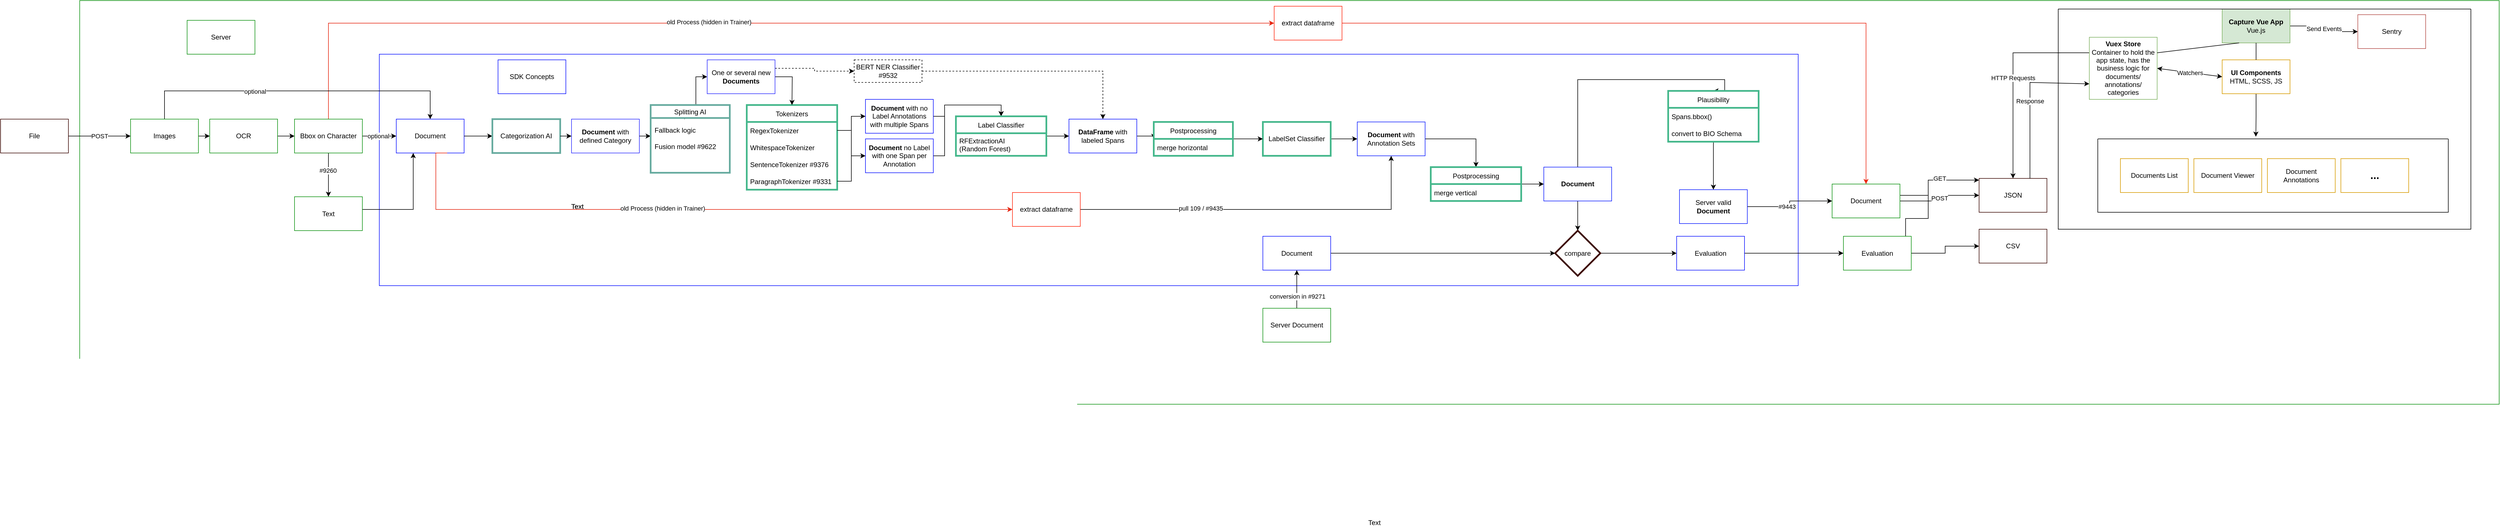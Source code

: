 <mxfile version="20.5.1" type="device"><diagram id="Y_4e-g6y54JG4lKSlURq" name="Page-1"><mxGraphModel dx="2276" dy="921" grid="1" gridSize="10" guides="1" tooltips="1" connect="1" arrows="1" fold="1" page="1" pageScale="1" pageWidth="850" pageHeight="1100" math="0" shadow="0"><root><mxCell id="0"/><mxCell id="1" parent="0"/><mxCell id="4hGdP1M2JwbJeWWglB2I-54" value="" style="rounded=0;whiteSpace=wrap;html=1;strokeColor=#129416;" parent="1" vertex="1"><mxGeometry x="-700" y="115" width="4280" height="715" as="geometry"/></mxCell><mxCell id="4hGdP1M2JwbJeWWglB2I-15" value="" style="rounded=0;whiteSpace=wrap;html=1;strokeColor=#0F17FF;" parent="1" vertex="1"><mxGeometry x="-170" y="210" width="2510" height="410" as="geometry"/></mxCell><mxCell id="4hGdP1M2JwbJeWWglB2I-59" style="edgeStyle=orthogonalEdgeStyle;rounded=0;orthogonalLoop=1;jettySize=auto;html=1;exitX=0.5;exitY=0;exitDx=0;exitDy=0;entryX=0;entryY=0.5;entryDx=0;entryDy=0;strokeColor=#E62712;" parent="1" source="4hGdP1M2JwbJeWWglB2I-42" target="4hGdP1M2JwbJeWWglB2I-60" edge="1"><mxGeometry relative="1" as="geometry"><Array as="points"><mxPoint x="-260" y="155"/></Array></mxGeometry></mxCell><mxCell id="9MLLla6oI4jPxRE4S_ba-36" value="old Process (hidden in Trainer)" style="edgeLabel;html=1;align=center;verticalAlign=middle;resizable=0;points=[];" parent="4hGdP1M2JwbJeWWglB2I-59" vertex="1" connectable="0"><mxGeometry x="-0.086" y="2" relative="1" as="geometry"><mxPoint as="offset"/></mxGeometry></mxCell><mxCell id="4hGdP1M2JwbJeWWglB2I-1" value="Document" style="rounded=0;whiteSpace=wrap;html=1;fillColor=none;strokeColor=#0F17FF;" parent="1" vertex="1"><mxGeometry x="-140" y="325" width="120" height="60" as="geometry"/></mxCell><mxCell id="9MLLla6oI4jPxRE4S_ba-65" style="edgeStyle=orthogonalEdgeStyle;rounded=0;orthogonalLoop=1;jettySize=auto;html=1;entryX=0.5;entryY=0;entryDx=0;entryDy=0;" parent="1" source="4hGdP1M2JwbJeWWglB2I-4" target="9MLLla6oI4jPxRE4S_ba-66" edge="1"><mxGeometry relative="1" as="geometry"/></mxCell><mxCell id="4hGdP1M2JwbJeWWglB2I-4" value="&lt;b&gt;Document&lt;/b&gt; no Label with one Span per Annotation" style="rounded=0;whiteSpace=wrap;html=1;strokeColor=#0F17FF;" parent="1" vertex="1"><mxGeometry x="690" y="360" width="120" height="60" as="geometry"/></mxCell><mxCell id="PVjARp0YHHE5zDxc7D2C-5" style="edgeStyle=orthogonalEdgeStyle;rounded=0;orthogonalLoop=1;jettySize=auto;html=1;exitX=1;exitY=0.5;exitDx=0;exitDy=0;entryX=0.5;entryY=0;entryDx=0;entryDy=0;" parent="1" source="4hGdP1M2JwbJeWWglB2I-25" target="9MLLla6oI4jPxRE4S_ba-72" edge="1"><mxGeometry relative="1" as="geometry"><Array as="points"><mxPoint x="1770" y="360"/></Array></mxGeometry></mxCell><mxCell id="4hGdP1M2JwbJeWWglB2I-25" value="&lt;b&gt;Document&lt;/b&gt; with Annotation Sets" style="rounded=0;whiteSpace=wrap;html=1;strokeColor=#1222FF;" parent="1" vertex="1"><mxGeometry x="1560" y="330" width="120" height="60" as="geometry"/></mxCell><mxCell id="4hGdP1M2JwbJeWWglB2I-38" value="SDK Concepts" style="rounded=0;whiteSpace=wrap;html=1;fillColor=none;strokeColor=#0F17FF;" parent="1" vertex="1"><mxGeometry x="40" y="220" width="120" height="60" as="geometry"/></mxCell><mxCell id="9MLLla6oI4jPxRE4S_ba-107" value="" style="edgeStyle=orthogonalEdgeStyle;rounded=0;orthogonalLoop=1;jettySize=auto;html=1;" parent="1" source="4hGdP1M2JwbJeWWglB2I-40" target="9MLLla6oI4jPxRE4S_ba-106" edge="1"><mxGeometry relative="1" as="geometry"><Array as="points"><mxPoint x="2570" y="460"/><mxPoint x="2570" y="433"/></Array></mxGeometry></mxCell><mxCell id="9MLLla6oI4jPxRE4S_ba-109" value="GET" style="edgeLabel;html=1;align=center;verticalAlign=middle;resizable=0;points=[];" parent="9MLLla6oI4jPxRE4S_ba-107" vertex="1" connectable="0"><mxGeometry x="0.153" y="3" relative="1" as="geometry"><mxPoint as="offset"/></mxGeometry></mxCell><mxCell id="PVjARp0YHHE5zDxc7D2C-23" value="POST" style="edgeStyle=orthogonalEdgeStyle;rounded=0;orthogonalLoop=1;jettySize=auto;html=1;exitX=1;exitY=0.5;exitDx=0;exitDy=0;strokeColor=default;" parent="1" source="4hGdP1M2JwbJeWWglB2I-40" target="9MLLla6oI4jPxRE4S_ba-106" edge="1"><mxGeometry relative="1" as="geometry"/></mxCell><mxCell id="4hGdP1M2JwbJeWWglB2I-40" value="Document" style="rounded=0;whiteSpace=wrap;html=1;strokeColor=#129416;" parent="1" vertex="1"><mxGeometry x="2400" y="440" width="120" height="60" as="geometry"/></mxCell><mxCell id="4hGdP1M2JwbJeWWglB2I-44" style="edgeStyle=orthogonalEdgeStyle;rounded=0;orthogonalLoop=1;jettySize=auto;html=1;" parent="1" source="4hGdP1M2JwbJeWWglB2I-42" target="4hGdP1M2JwbJeWWglB2I-1" edge="1"><mxGeometry relative="1" as="geometry"><Array as="points"><mxPoint x="-130" y="355"/><mxPoint x="-130" y="355"/></Array></mxGeometry></mxCell><mxCell id="9MLLla6oI4jPxRE4S_ba-6" value="optional" style="edgeLabel;html=1;align=center;verticalAlign=middle;resizable=0;points=[];" parent="4hGdP1M2JwbJeWWglB2I-44" vertex="1" connectable="0"><mxGeometry x="-0.063" relative="1" as="geometry"><mxPoint as="offset"/></mxGeometry></mxCell><mxCell id="9MLLla6oI4jPxRE4S_ba-1" value="" style="edgeStyle=orthogonalEdgeStyle;rounded=0;orthogonalLoop=1;jettySize=auto;html=1;" parent="1" source="4hGdP1M2JwbJeWWglB2I-42" target="4hGdP1M2JwbJeWWglB2I-43" edge="1"><mxGeometry relative="1" as="geometry"/></mxCell><mxCell id="9MLLla6oI4jPxRE4S_ba-2" value="#9260" style="edgeLabel;html=1;align=center;verticalAlign=middle;resizable=0;points=[];" parent="9MLLla6oI4jPxRE4S_ba-1" vertex="1" connectable="0"><mxGeometry x="-0.205" y="-1" relative="1" as="geometry"><mxPoint as="offset"/></mxGeometry></mxCell><mxCell id="4hGdP1M2JwbJeWWglB2I-42" value="Bbox on Character" style="rounded=0;whiteSpace=wrap;html=1;fillColor=none;strokeColor=#129416;" parent="1" vertex="1"><mxGeometry x="-320" y="325" width="120" height="60" as="geometry"/></mxCell><mxCell id="4hGdP1M2JwbJeWWglB2I-45" style="edgeStyle=orthogonalEdgeStyle;rounded=0;orthogonalLoop=1;jettySize=auto;html=1;" parent="1" source="4hGdP1M2JwbJeWWglB2I-43" target="4hGdP1M2JwbJeWWglB2I-1" edge="1"><mxGeometry relative="1" as="geometry"><Array as="points"><mxPoint x="-110" y="485"/></Array></mxGeometry></mxCell><mxCell id="4hGdP1M2JwbJeWWglB2I-43" value="Text" style="rounded=0;whiteSpace=wrap;html=1;fillColor=none;strokeColor=#129416;" parent="1" vertex="1"><mxGeometry x="-320" y="462.5" width="120" height="60" as="geometry"/></mxCell><mxCell id="9MLLla6oI4jPxRE4S_ba-94" style="edgeStyle=orthogonalEdgeStyle;rounded=0;orthogonalLoop=1;jettySize=auto;html=1;" parent="1" source="4hGdP1M2JwbJeWWglB2I-46" target="9MLLla6oI4jPxRE4S_ba-93" edge="1"><mxGeometry relative="1" as="geometry"/></mxCell><mxCell id="4hGdP1M2JwbJeWWglB2I-46" value="Document" style="rounded=0;whiteSpace=wrap;html=1;strokeColor=#0F17FF;" parent="1" vertex="1"><mxGeometry x="1393" y="532.5" width="120" height="60" as="geometry"/></mxCell><mxCell id="4hGdP1M2JwbJeWWglB2I-50" style="edgeStyle=orthogonalEdgeStyle;rounded=0;orthogonalLoop=1;jettySize=auto;html=1;" parent="1" source="4hGdP1M2JwbJeWWglB2I-47" target="4hGdP1M2JwbJeWWglB2I-46" edge="1"><mxGeometry relative="1" as="geometry"/></mxCell><mxCell id="V9HdjX9iqHW_Pui06T7V-1" value="conversion in #9271" style="edgeLabel;html=1;align=center;verticalAlign=middle;resizable=0;points=[];" parent="4hGdP1M2JwbJeWWglB2I-50" vertex="1" connectable="0"><mxGeometry x="-0.379" y="-1" relative="1" as="geometry"><mxPoint as="offset"/></mxGeometry></mxCell><mxCell id="4hGdP1M2JwbJeWWglB2I-47" value="Server Document" style="rounded=0;whiteSpace=wrap;html=1;strokeColor=#129416;" parent="1" vertex="1"><mxGeometry x="1393" y="660" width="120" height="60" as="geometry"/></mxCell><mxCell id="4hGdP1M2JwbJeWWglB2I-55" value="Server" style="rounded=0;whiteSpace=wrap;html=1;fillColor=none;strokeColor=#129416;" parent="1" vertex="1"><mxGeometry x="-510" y="150" width="120" height="60" as="geometry"/></mxCell><mxCell id="9MLLla6oI4jPxRE4S_ba-114" style="edgeStyle=orthogonalEdgeStyle;rounded=0;orthogonalLoop=1;jettySize=auto;html=1;" parent="1" source="4hGdP1M2JwbJeWWglB2I-56" target="9MLLla6oI4jPxRE4S_ba-104" edge="1"><mxGeometry relative="1" as="geometry"/></mxCell><mxCell id="PVjARp0YHHE5zDxc7D2C-24" style="rounded=0;orthogonalLoop=1;jettySize=auto;html=1;exitX=0.75;exitY=0;exitDx=0;exitDy=0;strokeColor=default;edgeStyle=orthogonalEdgeStyle;endArrow=none;endFill=0;" parent="1" source="4hGdP1M2JwbJeWWglB2I-56" edge="1"><mxGeometry relative="1" as="geometry"><mxPoint x="2570" y="460" as="targetPoint"/><Array as="points"><mxPoint x="2530" y="533"/><mxPoint x="2530" y="501"/><mxPoint x="2570" y="501"/></Array></mxGeometry></mxCell><mxCell id="4hGdP1M2JwbJeWWglB2I-56" value="Evaluation" style="rounded=0;whiteSpace=wrap;html=1;strokeColor=#129416;" parent="1" vertex="1"><mxGeometry x="2420" y="532.5" width="120" height="60" as="geometry"/></mxCell><mxCell id="4hGdP1M2JwbJeWWglB2I-61" style="edgeStyle=orthogonalEdgeStyle;rounded=0;orthogonalLoop=1;jettySize=auto;html=1;strokeColor=#EB2813;entryX=0.5;entryY=0;entryDx=0;entryDy=0;" parent="1" source="4hGdP1M2JwbJeWWglB2I-60" target="4hGdP1M2JwbJeWWglB2I-40" edge="1"><mxGeometry relative="1" as="geometry"><Array as="points"><mxPoint x="2460" y="155"/></Array></mxGeometry></mxCell><mxCell id="4hGdP1M2JwbJeWWglB2I-60" value="extract dataframe" style="rounded=0;whiteSpace=wrap;html=1;strokeColor=#FF2C14;" parent="1" vertex="1"><mxGeometry x="1413" y="125" width="120" height="60" as="geometry"/></mxCell><mxCell id="9MLLla6oI4jPxRE4S_ba-4" style="edgeStyle=orthogonalEdgeStyle;rounded=0;orthogonalLoop=1;jettySize=auto;html=1;entryX=0.5;entryY=0;entryDx=0;entryDy=0;" parent="1" source="9MLLla6oI4jPxRE4S_ba-3" target="4hGdP1M2JwbJeWWglB2I-1" edge="1"><mxGeometry relative="1" as="geometry"><Array as="points"><mxPoint x="-247" y="275"/><mxPoint x="263" y="275"/></Array></mxGeometry></mxCell><mxCell id="9MLLla6oI4jPxRE4S_ba-5" value="optional" style="edgeLabel;html=1;align=center;verticalAlign=middle;resizable=0;points=[];" parent="9MLLla6oI4jPxRE4S_ba-4" vertex="1" connectable="0"><mxGeometry x="-0.263" y="-1" relative="1" as="geometry"><mxPoint as="offset"/></mxGeometry></mxCell><mxCell id="9MLLla6oI4jPxRE4S_ba-40" value="" style="edgeStyle=orthogonalEdgeStyle;rounded=0;orthogonalLoop=1;jettySize=auto;html=1;" parent="1" source="9MLLla6oI4jPxRE4S_ba-3" target="9MLLla6oI4jPxRE4S_ba-39" edge="1"><mxGeometry relative="1" as="geometry"/></mxCell><mxCell id="9MLLla6oI4jPxRE4S_ba-3" value="Images" style="rounded=0;whiteSpace=wrap;html=1;fillColor=none;strokeColor=#129416;" parent="1" vertex="1"><mxGeometry x="-610" y="325" width="120" height="60" as="geometry"/></mxCell><mxCell id="PVjARp0YHHE5zDxc7D2C-16" style="edgeStyle=orthogonalEdgeStyle;rounded=0;orthogonalLoop=1;jettySize=auto;html=1;exitX=1;exitY=0.5;exitDx=0;exitDy=0;entryX=0;entryY=0.5;entryDx=0;entryDy=0;" parent="1" source="9MLLla6oI4jPxRE4S_ba-10" target="PVjARp0YHHE5zDxc7D2C-7" edge="1"><mxGeometry relative="1" as="geometry"/></mxCell><mxCell id="9MLLla6oI4jPxRE4S_ba-10" value="&lt;b&gt;DataFrame&lt;/b&gt; with labeled Spans" style="rounded=0;whiteSpace=wrap;html=1;strokeColor=#0F17FF;" parent="1" vertex="1"><mxGeometry x="1050" y="325" width="120" height="60" as="geometry"/></mxCell><mxCell id="9MLLla6oI4jPxRE4S_ba-14" style="edgeStyle=orthogonalEdgeStyle;rounded=0;orthogonalLoop=1;jettySize=auto;html=1;" parent="1" source="9MLLla6oI4jPxRE4S_ba-12" target="4hGdP1M2JwbJeWWglB2I-25" edge="1"><mxGeometry relative="1" as="geometry"/></mxCell><mxCell id="9MLLla6oI4jPxRE4S_ba-12" value="LabelSet Classifier" style="rounded=0;whiteSpace=wrap;html=1;strokeColor=#44B78B;strokeWidth=3;" parent="1" vertex="1"><mxGeometry x="1393" y="330" width="120" height="60" as="geometry"/></mxCell><mxCell id="9MLLla6oI4jPxRE4S_ba-45" style="edgeStyle=orthogonalEdgeStyle;rounded=0;orthogonalLoop=1;jettySize=auto;html=1;" parent="1" source="9MLLla6oI4jPxRE4S_ba-90" target="4hGdP1M2JwbJeWWglB2I-40" edge="1"><mxGeometry relative="1" as="geometry"><mxPoint x="1803" y="355" as="sourcePoint"/></mxGeometry></mxCell><mxCell id="V9HdjX9iqHW_Pui06T7V-2" value="#9443" style="edgeLabel;html=1;align=center;verticalAlign=middle;resizable=0;points=[];" parent="9MLLla6oI4jPxRE4S_ba-45" vertex="1" connectable="0"><mxGeometry x="-0.133" relative="1" as="geometry"><mxPoint as="offset"/></mxGeometry></mxCell><mxCell id="9MLLla6oI4jPxRE4S_ba-41" style="edgeStyle=orthogonalEdgeStyle;rounded=0;orthogonalLoop=1;jettySize=auto;html=1;" parent="1" source="9MLLla6oI4jPxRE4S_ba-39" target="4hGdP1M2JwbJeWWglB2I-42" edge="1"><mxGeometry relative="1" as="geometry"/></mxCell><mxCell id="9MLLla6oI4jPxRE4S_ba-39" value="OCR" style="rounded=0;whiteSpace=wrap;html=1;fillColor=none;strokeColor=#129416;" parent="1" vertex="1"><mxGeometry x="-470" y="325" width="120" height="60" as="geometry"/></mxCell><mxCell id="9MLLla6oI4jPxRE4S_ba-43" style="edgeStyle=orthogonalEdgeStyle;rounded=0;orthogonalLoop=1;jettySize=auto;html=1;" parent="1" source="9MLLla6oI4jPxRE4S_ba-42" target="9MLLla6oI4jPxRE4S_ba-3" edge="1"><mxGeometry relative="1" as="geometry"/></mxCell><mxCell id="9MLLla6oI4jPxRE4S_ba-92" value="POST" style="edgeLabel;html=1;align=center;verticalAlign=middle;resizable=0;points=[];" parent="9MLLla6oI4jPxRE4S_ba-43" vertex="1" connectable="0"><mxGeometry x="0.236" y="-2" relative="1" as="geometry"><mxPoint x="-13" y="-2" as="offset"/></mxGeometry></mxCell><mxCell id="9MLLla6oI4jPxRE4S_ba-42" value="File" style="rounded=0;whiteSpace=wrap;html=1;fillColor=none;strokeColor=#3D0A05;" parent="1" vertex="1"><mxGeometry x="-840" y="325" width="120" height="60" as="geometry"/></mxCell><mxCell id="9MLLla6oI4jPxRE4S_ba-53" value="Tokenizers" style="swimlane;fontStyle=0;childLayout=stackLayout;horizontal=1;startSize=30;horizontalStack=0;resizeParent=1;resizeParentMax=0;resizeLast=0;collapsible=1;marginBottom=0;strokeColor=#44B78B;strokeWidth=3;" parent="1" vertex="1"><mxGeometry x="480" y="300" width="160" height="150" as="geometry"><mxRectangle x="320" y="370" width="150" height="30" as="alternateBounds"/></mxGeometry></mxCell><mxCell id="9MLLla6oI4jPxRE4S_ba-56" value="RegexTokenizer" style="text;strokeColor=none;fillColor=none;align=left;verticalAlign=middle;spacingLeft=4;spacingRight=4;overflow=hidden;points=[[0,0.5],[1,0.5]];portConstraint=eastwest;rotatable=0;" parent="9MLLla6oI4jPxRE4S_ba-53" vertex="1"><mxGeometry y="30" width="160" height="30" as="geometry"/></mxCell><mxCell id="PVjARp0YHHE5zDxc7D2C-11" value="WhitespaceTokenizer" style="text;strokeColor=none;fillColor=none;align=left;verticalAlign=middle;spacingLeft=4;spacingRight=4;overflow=hidden;points=[[0,0.5],[1,0.5]];portConstraint=eastwest;rotatable=0;" parent="9MLLla6oI4jPxRE4S_ba-53" vertex="1"><mxGeometry y="60" width="160" height="30" as="geometry"/></mxCell><mxCell id="9MLLla6oI4jPxRE4S_ba-54" value="SentenceTokenizer #9376" style="text;strokeColor=none;fillColor=none;align=left;verticalAlign=middle;spacingLeft=4;spacingRight=4;overflow=hidden;points=[[0,0.5],[1,0.5]];portConstraint=eastwest;rotatable=0;" parent="9MLLla6oI4jPxRE4S_ba-53" vertex="1"><mxGeometry y="90" width="160" height="30" as="geometry"/></mxCell><mxCell id="9MLLla6oI4jPxRE4S_ba-55" value="ParagraphTokenizer #9331" style="text;strokeColor=none;fillColor=none;align=left;verticalAlign=middle;spacingLeft=4;spacingRight=4;overflow=hidden;points=[[0,0.5],[1,0.5]];portConstraint=eastwest;rotatable=0;" parent="9MLLla6oI4jPxRE4S_ba-53" vertex="1"><mxGeometry y="120" width="160" height="30" as="geometry"/></mxCell><mxCell id="9MLLla6oI4jPxRE4S_ba-57" style="edgeStyle=orthogonalEdgeStyle;rounded=0;orthogonalLoop=1;jettySize=auto;html=1;" parent="1" source="9MLLla6oI4jPxRE4S_ba-56" target="4hGdP1M2JwbJeWWglB2I-4" edge="1"><mxGeometry relative="1" as="geometry"/></mxCell><mxCell id="9MLLla6oI4jPxRE4S_ba-64" style="edgeStyle=orthogonalEdgeStyle;rounded=0;orthogonalLoop=1;jettySize=auto;html=1;entryX=0.5;entryY=0;entryDx=0;entryDy=0;" parent="1" source="9MLLla6oI4jPxRE4S_ba-58" target="9MLLla6oI4jPxRE4S_ba-66" edge="1"><mxGeometry relative="1" as="geometry"/></mxCell><mxCell id="9MLLla6oI4jPxRE4S_ba-58" value="&lt;b&gt;Document&lt;/b&gt;&amp;nbsp;with no Label Annotations with multiple Spans" style="rounded=0;whiteSpace=wrap;html=1;strokeColor=#0F17FF;" parent="1" vertex="1"><mxGeometry x="690" y="290" width="120" height="60" as="geometry"/></mxCell><mxCell id="9MLLla6oI4jPxRE4S_ba-59" style="edgeStyle=orthogonalEdgeStyle;rounded=0;orthogonalLoop=1;jettySize=auto;html=1;entryX=0;entryY=0.5;entryDx=0;entryDy=0;" parent="1" source="9MLLla6oI4jPxRE4S_ba-55" target="9MLLla6oI4jPxRE4S_ba-58" edge="1"><mxGeometry relative="1" as="geometry"/></mxCell><mxCell id="9MLLla6oI4jPxRE4S_ba-71" style="edgeStyle=orthogonalEdgeStyle;rounded=0;orthogonalLoop=1;jettySize=auto;html=1;" parent="1" source="9MLLla6oI4jPxRE4S_ba-66" target="9MLLla6oI4jPxRE4S_ba-10" edge="1"><mxGeometry relative="1" as="geometry"/></mxCell><mxCell id="9MLLla6oI4jPxRE4S_ba-66" value="Label Classifier" style="swimlane;fontStyle=0;childLayout=stackLayout;horizontal=1;startSize=30;horizontalStack=0;resizeParent=1;resizeParentMax=0;resizeLast=0;collapsible=1;marginBottom=0;strokeColor=#44B78B;strokeWidth=3;" parent="1" vertex="1"><mxGeometry x="850" y="320" width="160" height="70" as="geometry"><mxRectangle x="320" y="370" width="150" height="30" as="alternateBounds"/></mxGeometry></mxCell><mxCell id="9MLLla6oI4jPxRE4S_ba-67" value="RFExtractionAI &#10;(Random Forest)" style="text;strokeColor=none;fillColor=none;align=left;verticalAlign=middle;spacingLeft=4;spacingRight=4;overflow=hidden;points=[[0,0.5],[1,0.5]];portConstraint=eastwest;rotatable=0;" parent="9MLLla6oI4jPxRE4S_ba-66" vertex="1"><mxGeometry y="30" width="160" height="40" as="geometry"/></mxCell><mxCell id="9MLLla6oI4jPxRE4S_ba-88" style="edgeStyle=orthogonalEdgeStyle;rounded=0;orthogonalLoop=1;jettySize=auto;html=1;entryX=0;entryY=0.5;entryDx=0;entryDy=0;" parent="1" source="9MLLla6oI4jPxRE4S_ba-72" target="9MLLla6oI4jPxRE4S_ba-77" edge="1"><mxGeometry relative="1" as="geometry"/></mxCell><mxCell id="9MLLla6oI4jPxRE4S_ba-72" value="Postprocessing" style="swimlane;fontStyle=0;childLayout=stackLayout;horizontal=1;startSize=30;horizontalStack=0;resizeParent=1;resizeParentMax=0;resizeLast=0;collapsible=1;marginBottom=0;strokeColor=#44B78B;strokeWidth=3;" parent="1" vertex="1"><mxGeometry x="1690" y="410" width="160" height="60" as="geometry"><mxRectangle x="320" y="370" width="150" height="30" as="alternateBounds"/></mxGeometry></mxCell><mxCell id="9MLLla6oI4jPxRE4S_ba-85" value="merge vertical" style="text;strokeColor=none;fillColor=none;align=left;verticalAlign=middle;spacingLeft=4;spacingRight=4;overflow=hidden;points=[[0,0.5],[1,0.5]];portConstraint=eastwest;rotatable=0;" parent="9MLLla6oI4jPxRE4S_ba-72" vertex="1"><mxGeometry y="30" width="160" height="30" as="geometry"/></mxCell><mxCell id="9MLLla6oI4jPxRE4S_ba-89" style="edgeStyle=orthogonalEdgeStyle;rounded=0;orthogonalLoop=1;jettySize=auto;html=1;entryX=0.5;entryY=0;entryDx=0;entryDy=0;" parent="1" source="9MLLla6oI4jPxRE4S_ba-77" target="9MLLla6oI4jPxRE4S_ba-78" edge="1"><mxGeometry relative="1" as="geometry"><Array as="points"><mxPoint x="1950" y="255"/><mxPoint x="2210" y="255"/></Array></mxGeometry></mxCell><mxCell id="9MLLla6oI4jPxRE4S_ba-95" style="edgeStyle=orthogonalEdgeStyle;rounded=0;orthogonalLoop=1;jettySize=auto;html=1;" parent="1" source="9MLLla6oI4jPxRE4S_ba-77" target="9MLLla6oI4jPxRE4S_ba-93" edge="1"><mxGeometry relative="1" as="geometry"/></mxCell><mxCell id="9MLLla6oI4jPxRE4S_ba-77" value="&lt;b&gt;Document&lt;/b&gt;" style="rounded=0;whiteSpace=wrap;html=1;strokeColor=#1222FF;" parent="1" vertex="1"><mxGeometry x="1890" y="410" width="120" height="60" as="geometry"/></mxCell><mxCell id="9MLLla6oI4jPxRE4S_ba-91" style="edgeStyle=orthogonalEdgeStyle;rounded=0;orthogonalLoop=1;jettySize=auto;html=1;" parent="1" source="9MLLla6oI4jPxRE4S_ba-78" target="9MLLla6oI4jPxRE4S_ba-90" edge="1"><mxGeometry relative="1" as="geometry"/></mxCell><mxCell id="9MLLla6oI4jPxRE4S_ba-78" value="Plausibility" style="swimlane;fontStyle=0;childLayout=stackLayout;horizontal=1;startSize=30;horizontalStack=0;resizeParent=1;resizeParentMax=0;resizeLast=0;collapsible=1;marginBottom=0;strokeColor=#44B78B;strokeWidth=3;" parent="1" vertex="1"><mxGeometry x="2110" y="275" width="160" height="90" as="geometry"><mxRectangle x="320" y="370" width="150" height="30" as="alternateBounds"/></mxGeometry></mxCell><mxCell id="9MLLla6oI4jPxRE4S_ba-79" value="Spans.bbox()" style="text;strokeColor=none;fillColor=none;align=left;verticalAlign=middle;spacingLeft=4;spacingRight=4;overflow=hidden;points=[[0,0.5],[1,0.5]];portConstraint=eastwest;rotatable=0;" parent="9MLLla6oI4jPxRE4S_ba-78" vertex="1"><mxGeometry y="30" width="160" height="30" as="geometry"/></mxCell><mxCell id="9MLLla6oI4jPxRE4S_ba-80" value="convert to BIO Schema" style="text;strokeColor=none;fillColor=none;align=left;verticalAlign=middle;spacingLeft=4;spacingRight=4;overflow=hidden;points=[[0,0.5],[1,0.5]];portConstraint=eastwest;rotatable=0;" parent="9MLLla6oI4jPxRE4S_ba-78" vertex="1"><mxGeometry y="60" width="160" height="30" as="geometry"/></mxCell><mxCell id="9MLLla6oI4jPxRE4S_ba-97" style="edgeStyle=orthogonalEdgeStyle;rounded=0;orthogonalLoop=1;jettySize=auto;html=1;" parent="1" source="9MLLla6oI4jPxRE4S_ba-93" target="9MLLla6oI4jPxRE4S_ba-96" edge="1"><mxGeometry relative="1" as="geometry"/></mxCell><mxCell id="9MLLla6oI4jPxRE4S_ba-93" value="compare" style="rhombus;whiteSpace=wrap;html=1;strokeColor=#3D0A05;strokeWidth=3;" parent="1" vertex="1"><mxGeometry x="1910" y="522.5" width="80" height="80" as="geometry"/></mxCell><mxCell id="9MLLla6oI4jPxRE4S_ba-98" style="edgeStyle=orthogonalEdgeStyle;rounded=0;orthogonalLoop=1;jettySize=auto;html=1;" parent="1" source="9MLLla6oI4jPxRE4S_ba-96" target="4hGdP1M2JwbJeWWglB2I-56" edge="1"><mxGeometry relative="1" as="geometry"/></mxCell><mxCell id="9MLLla6oI4jPxRE4S_ba-96" value="Evaluation" style="rounded=0;whiteSpace=wrap;html=1;strokeColor=#0F17FF;" parent="1" vertex="1"><mxGeometry x="2125" y="532.5" width="120" height="60" as="geometry"/></mxCell><mxCell id="9MLLla6oI4jPxRE4S_ba-104" value="CSV" style="rounded=0;whiteSpace=wrap;html=1;strokeColor=#3D0A05;" parent="1" vertex="1"><mxGeometry x="2660" y="520" width="120" height="60" as="geometry"/></mxCell><mxCell id="9MLLla6oI4jPxRE4S_ba-106" value="JSON" style="rounded=0;whiteSpace=wrap;html=1;strokeColor=#3D0A05;" parent="1" vertex="1"><mxGeometry x="2660" y="430" width="120" height="60" as="geometry"/></mxCell><mxCell id="V9HdjX9iqHW_Pui06T7V-6" style="edgeStyle=orthogonalEdgeStyle;rounded=0;orthogonalLoop=1;jettySize=auto;html=1;" parent="1" source="V9HdjX9iqHW_Pui06T7V-3" target="4hGdP1M2JwbJeWWglB2I-25" edge="1"><mxGeometry relative="1" as="geometry"/></mxCell><mxCell id="V9HdjX9iqHW_Pui06T7V-7" value="pull 109 / #9435" style="edgeLabel;html=1;align=center;verticalAlign=middle;resizable=0;points=[];" parent="V9HdjX9iqHW_Pui06T7V-6" vertex="1" connectable="0"><mxGeometry x="-0.34" y="2" relative="1" as="geometry"><mxPoint as="offset"/></mxGeometry></mxCell><mxCell id="V9HdjX9iqHW_Pui06T7V-3" value="extract dataframe" style="rounded=0;whiteSpace=wrap;html=1;strokeColor=#FF2C14;" parent="1" vertex="1"><mxGeometry x="950" y="455" width="120" height="60" as="geometry"/></mxCell><mxCell id="V9HdjX9iqHW_Pui06T7V-4" style="edgeStyle=orthogonalEdgeStyle;rounded=0;orthogonalLoop=1;jettySize=auto;html=1;exitX=0.75;exitY=1;exitDx=0;exitDy=0;entryX=0;entryY=0.5;entryDx=0;entryDy=0;strokeColor=#E62712;" parent="1" source="4hGdP1M2JwbJeWWglB2I-1" target="V9HdjX9iqHW_Pui06T7V-3" edge="1"><mxGeometry relative="1" as="geometry"><Array as="points"><mxPoint x="-70" y="385"/><mxPoint x="-70" y="485"/></Array><mxPoint x="83" y="335" as="sourcePoint"/><mxPoint x="1423" y="165" as="targetPoint"/></mxGeometry></mxCell><mxCell id="V9HdjX9iqHW_Pui06T7V-5" value="old Process (hidden in Trainer)" style="edgeLabel;html=1;align=center;verticalAlign=middle;resizable=0;points=[];" parent="V9HdjX9iqHW_Pui06T7V-4" vertex="1" connectable="0"><mxGeometry x="-0.086" y="2" relative="1" as="geometry"><mxPoint as="offset"/></mxGeometry></mxCell><mxCell id="_Jl0bR7rnxiuHE7fY8Y--5" value="" style="endArrow=classic;html=1;rounded=0;exitX=1;exitY=0.5;exitDx=0;exitDy=0;" parent="1" source="4hGdP1M2JwbJeWWglB2I-1" edge="1"><mxGeometry width="50" height="50" relative="1" as="geometry"><mxPoint x="200" y="420" as="sourcePoint"/><mxPoint x="30" y="355" as="targetPoint"/></mxGeometry></mxCell><mxCell id="_Jl0bR7rnxiuHE7fY8Y--6" value="Text" style="text;html=1;resizable=0;autosize=1;align=center;verticalAlign=middle;points=[];fillColor=none;strokeColor=none;rounded=0;" parent="1" vertex="1"><mxGeometry x="160" y="470" width="40" height="20" as="geometry"/></mxCell><mxCell id="gmDyt483ovcnzdWVHVRp-16" value="" style="edgeStyle=orthogonalEdgeStyle;rounded=0;orthogonalLoop=1;jettySize=auto;html=1;entryX=0;entryY=0.5;entryDx=0;entryDy=0;" parent="1" target="gmDyt483ovcnzdWVHVRp-9" edge="1"><mxGeometry relative="1" as="geometry"><mxPoint x="370.034" y="325" as="sourcePoint"/><mxPoint x="370" y="245" as="targetPoint"/><Array as="points"><mxPoint x="370" y="300"/><mxPoint x="390" y="300"/><mxPoint x="390" y="250"/></Array></mxGeometry></mxCell><mxCell id="_Jl0bR7rnxiuHE7fY8Y--8" value="Text" style="text;html=1;resizable=0;autosize=1;align=center;verticalAlign=middle;points=[];fillColor=none;strokeColor=none;rounded=0;" parent="1" vertex="1"><mxGeometry x="160" y="470" width="40" height="20" as="geometry"/></mxCell><mxCell id="gmDyt483ovcnzdWVHVRp-1" value="Categorization AI" style="rounded=0;whiteSpace=wrap;html=1;strokeWidth=3;strokeColor=#67AB9F;" parent="1" vertex="1"><mxGeometry x="30" y="325" width="120" height="60" as="geometry"/></mxCell><mxCell id="gmDyt483ovcnzdWVHVRp-7" value="&lt;b&gt;Document&lt;/b&gt; with defined Category" style="rounded=0;whiteSpace=wrap;html=1;strokeColor=#3333FF;strokeWidth=1;" parent="1" vertex="1"><mxGeometry x="170" y="325" width="120" height="60" as="geometry"/></mxCell><mxCell id="gmDyt483ovcnzdWVHVRp-8" value="Text" style="text;html=1;resizable=0;autosize=1;align=center;verticalAlign=middle;points=[];fillColor=none;strokeColor=none;rounded=0;strokeWidth=1;" parent="1" vertex="1"><mxGeometry x="1570" y="1030" width="40" height="20" as="geometry"/></mxCell><mxCell id="gmDyt483ovcnzdWVHVRp-18" value="" style="edgeStyle=orthogonalEdgeStyle;rounded=0;orthogonalLoop=1;jettySize=auto;html=1;" parent="1" source="gmDyt483ovcnzdWVHVRp-9" edge="1"><mxGeometry relative="1" as="geometry"><mxPoint x="560" y="300" as="targetPoint"/></mxGeometry></mxCell><mxCell id="PVjARp0YHHE5zDxc7D2C-20" style="edgeStyle=orthogonalEdgeStyle;rounded=0;orthogonalLoop=1;jettySize=auto;html=1;exitX=1;exitY=0.25;exitDx=0;exitDy=0;entryX=0;entryY=0.5;entryDx=0;entryDy=0;strokeColor=default;dashed=1;" parent="1" source="gmDyt483ovcnzdWVHVRp-9" target="PVjARp0YHHE5zDxc7D2C-19" edge="1"><mxGeometry relative="1" as="geometry"/></mxCell><mxCell id="gmDyt483ovcnzdWVHVRp-9" value="One or several new &lt;b&gt;Documents&lt;/b&gt; " style="rounded=0;whiteSpace=wrap;html=1;strokeColor=#3333FF;strokeWidth=1;" parent="1" vertex="1"><mxGeometry x="410" y="220" width="120" height="60" as="geometry"/></mxCell><mxCell id="gmDyt483ovcnzdWVHVRp-11" value="" style="endArrow=classic;html=1;rounded=0;entryX=0;entryY=0.5;entryDx=0;entryDy=0;exitX=1;exitY=0.5;exitDx=0;exitDy=0;" parent="1" source="gmDyt483ovcnzdWVHVRp-1" target="gmDyt483ovcnzdWVHVRp-7" edge="1"><mxGeometry width="50" height="50" relative="1" as="geometry"><mxPoint x="390" y="540" as="sourcePoint"/><mxPoint x="440" y="490" as="targetPoint"/></mxGeometry></mxCell><mxCell id="gmDyt483ovcnzdWVHVRp-12" value="" style="endArrow=classic;html=1;rounded=0;entryX=0;entryY=0.5;entryDx=0;entryDy=0;" parent="1" source="gmDyt483ovcnzdWVHVRp-7" edge="1"><mxGeometry width="50" height="50" relative="1" as="geometry"><mxPoint x="390" y="540" as="sourcePoint"/><mxPoint x="310" y="355" as="targetPoint"/></mxGeometry></mxCell><mxCell id="gmDyt483ovcnzdWVHVRp-19" value="Splitting AI" style="swimlane;strokeColor=#67AB9F;strokeWidth=3;fontStyle=0" parent="1" vertex="1"><mxGeometry x="310" y="300" width="140" height="120" as="geometry"/></mxCell><mxCell id="gmDyt483ovcnzdWVHVRp-20" value="&lt;div align=&quot;left&quot;&gt;Fallback logic&lt;/div&gt;&lt;div align=&quot;left&quot;&gt;&lt;br&gt;&lt;/div&gt;&lt;div align=&quot;left&quot;&gt;Fusion model #9622&lt;br&gt;&lt;/div&gt;" style="text;html=1;resizable=0;autosize=1;align=left;verticalAlign=middle;points=[];fillColor=none;strokeColor=none;rounded=0;strokeWidth=3;" parent="gmDyt483ovcnzdWVHVRp-19" vertex="1"><mxGeometry x="5" y="29" width="130" height="60" as="geometry"/></mxCell><mxCell id="PVjARp0YHHE5zDxc7D2C-14" style="edgeStyle=orthogonalEdgeStyle;rounded=0;orthogonalLoop=1;jettySize=auto;html=1;exitX=1;exitY=0.5;exitDx=0;exitDy=0;entryX=0;entryY=0.5;entryDx=0;entryDy=0;" parent="1" source="PVjARp0YHHE5zDxc7D2C-7" target="9MLLla6oI4jPxRE4S_ba-12" edge="1"><mxGeometry relative="1" as="geometry"/></mxCell><mxCell id="PVjARp0YHHE5zDxc7D2C-7" value="Postprocessing" style="swimlane;fontStyle=0;childLayout=stackLayout;horizontal=1;startSize=30;horizontalStack=0;resizeParent=1;resizeParentMax=0;resizeLast=0;collapsible=1;marginBottom=0;strokeColor=#44B78B;strokeWidth=3;" parent="1" vertex="1"><mxGeometry x="1200" y="330" width="140" height="60" as="geometry"><mxRectangle x="320" y="370" width="150" height="30" as="alternateBounds"/></mxGeometry></mxCell><mxCell id="PVjARp0YHHE5zDxc7D2C-8" value="merge horizontal" style="text;strokeColor=none;fillColor=none;align=left;verticalAlign=middle;spacingLeft=4;spacingRight=4;overflow=hidden;points=[[0,0.5],[1,0.5]];portConstraint=eastwest;rotatable=0;" parent="PVjARp0YHHE5zDxc7D2C-7" vertex="1"><mxGeometry y="30" width="140" height="30" as="geometry"/></mxCell><mxCell id="9MLLla6oI4jPxRE4S_ba-90" value="Server valid&lt;br&gt;&lt;b&gt;Document&lt;/b&gt;" style="rounded=0;whiteSpace=wrap;html=1;strokeColor=#1222FF;" parent="1" vertex="1"><mxGeometry x="2130" y="450" width="120" height="60" as="geometry"/></mxCell><mxCell id="PVjARp0YHHE5zDxc7D2C-21" style="edgeStyle=orthogonalEdgeStyle;rounded=0;orthogonalLoop=1;jettySize=auto;html=1;exitX=1;exitY=0.5;exitDx=0;exitDy=0;dashed=1;strokeColor=default;" parent="1" source="PVjARp0YHHE5zDxc7D2C-19" target="9MLLla6oI4jPxRE4S_ba-10" edge="1"><mxGeometry relative="1" as="geometry"/></mxCell><mxCell id="PVjARp0YHHE5zDxc7D2C-19" value="BERT NER Classifier&lt;br&gt;#9532" style="rounded=0;whiteSpace=wrap;html=1;dashed=1;" parent="1" vertex="1"><mxGeometry x="670" y="220" width="120" height="40" as="geometry"/></mxCell><mxCell id="LKTkPYLuN1g2WceH0jgF-63" value="Send Events" style="edgeStyle=orthogonalEdgeStyle;rounded=0;orthogonalLoop=1;jettySize=auto;html=1;movable=1;resizable=1;rotatable=1;deletable=1;editable=1;connectable=1;" parent="1" source="LKTkPYLuN1g2WceH0jgF-64" target="LKTkPYLuN1g2WceH0jgF-72" edge="1"><mxGeometry relative="1" as="geometry"/></mxCell><mxCell id="LKTkPYLuN1g2WceH0jgF-64" value="&lt;b&gt;Capture Vue App&lt;/b&gt;&lt;br&gt;Vue.js" style="rounded=0;whiteSpace=wrap;html=1;movable=1;resizable=1;rotatable=1;deletable=1;editable=1;connectable=1;fillColor=#d5e8d4;strokeColor=#82b366;" parent="1" vertex="1"><mxGeometry x="3090" y="130" width="120" height="60" as="geometry"/></mxCell><mxCell id="LKTkPYLuN1g2WceH0jgF-65" value="" style="edgeStyle=orthogonalEdgeStyle;rounded=0;orthogonalLoop=1;jettySize=auto;html=1;entryX=0.451;entryY=-0.03;entryDx=0;entryDy=0;entryPerimeter=0;movable=1;resizable=1;rotatable=1;deletable=1;editable=1;connectable=1;" parent="1" source="LKTkPYLuN1g2WceH0jgF-66" target="LKTkPYLuN1g2WceH0jgF-74" edge="1"><mxGeometry relative="1" as="geometry"/></mxCell><mxCell id="LKTkPYLuN1g2WceH0jgF-66" value="&lt;b&gt;UI Components&lt;/b&gt;&lt;br&gt;HTML, SCSS, JS" style="rounded=0;whiteSpace=wrap;html=1;movable=1;resizable=1;rotatable=1;deletable=1;editable=1;connectable=1;fillColor=none;strokeColor=#d79b00;" parent="1" vertex="1"><mxGeometry x="3090" y="220" width="120" height="60" as="geometry"/></mxCell><mxCell id="LKTkPYLuN1g2WceH0jgF-68" value="HTTP Requests" style="edgeStyle=orthogonalEdgeStyle;rounded=0;orthogonalLoop=1;jettySize=auto;html=1;entryX=0.5;entryY=0;entryDx=0;entryDy=0;exitX=0;exitY=0.25;exitDx=0;exitDy=0;movable=1;resizable=1;rotatable=1;deletable=1;editable=1;connectable=1;" parent="1" source="LKTkPYLuN1g2WceH0jgF-69" target="9MLLla6oI4jPxRE4S_ba-106" edge="1"><mxGeometry relative="1" as="geometry"><mxPoint x="2780" y="445" as="targetPoint"/></mxGeometry></mxCell><mxCell id="LKTkPYLuN1g2WceH0jgF-69" value="&lt;b&gt;Vuex Store&lt;br&gt;&lt;/b&gt;Container to hold the app state, has the business logic for documents/ annotations/ categories" style="rounded=0;whiteSpace=wrap;html=1;movable=1;resizable=1;rotatable=1;deletable=1;editable=1;connectable=1;fillColor=none;strokeColor=#82b366;" parent="1" vertex="1"><mxGeometry x="2855" y="180" width="120" height="110" as="geometry"/></mxCell><mxCell id="LKTkPYLuN1g2WceH0jgF-71" value="Response" style="endArrow=classic;html=1;rounded=0;exitX=0.75;exitY=0;exitDx=0;exitDy=0;entryX=0;entryY=0.75;entryDx=0;entryDy=0;movable=1;resizable=1;rotatable=1;deletable=1;editable=1;connectable=1;" parent="1" source="9MLLla6oI4jPxRE4S_ba-106" target="LKTkPYLuN1g2WceH0jgF-69" edge="1"><mxGeometry width="50" height="50" relative="1" as="geometry"><mxPoint x="2780" y="475" as="sourcePoint"/><mxPoint x="3050" y="450" as="targetPoint"/><Array as="points"><mxPoint x="2750" y="260"/></Array></mxGeometry></mxCell><mxCell id="LKTkPYLuN1g2WceH0jgF-72" value="Sentry" style="whiteSpace=wrap;html=1;rounded=0;movable=1;resizable=1;rotatable=1;deletable=1;editable=1;connectable=1;fillColor=none;strokeColor=#b85450;" parent="1" vertex="1"><mxGeometry x="3330" y="140" width="120" height="60" as="geometry"/></mxCell><mxCell id="LKTkPYLuN1g2WceH0jgF-73" value="Watchers" style="endArrow=classic;startArrow=classic;html=1;rounded=0;exitX=1;exitY=0.5;exitDx=0;exitDy=0;entryX=0;entryY=0.5;entryDx=0;entryDy=0;movable=1;resizable=1;rotatable=1;deletable=1;editable=1;connectable=1;" parent="1" source="LKTkPYLuN1g2WceH0jgF-69" target="LKTkPYLuN1g2WceH0jgF-66" edge="1"><mxGeometry width="50" height="50" relative="1" as="geometry"><mxPoint x="3120" y="480" as="sourcePoint"/><mxPoint x="3170" y="430" as="targetPoint"/></mxGeometry></mxCell><mxCell id="LKTkPYLuN1g2WceH0jgF-79" value="" style="endArrow=none;html=1;rounded=0;fontSize=19;entryX=0.25;entryY=1;entryDx=0;entryDy=0;exitX=1;exitY=0.25;exitDx=0;exitDy=0;movable=1;resizable=1;rotatable=1;deletable=1;editable=1;connectable=1;" parent="1" source="LKTkPYLuN1g2WceH0jgF-69" target="LKTkPYLuN1g2WceH0jgF-64" edge="1"><mxGeometry width="50" height="50" relative="1" as="geometry"><mxPoint x="3100" y="460" as="sourcePoint"/><mxPoint x="3150" y="410" as="targetPoint"/></mxGeometry></mxCell><mxCell id="LKTkPYLuN1g2WceH0jgF-80" value="" style="endArrow=none;html=1;rounded=0;fontSize=19;entryX=0.5;entryY=1;entryDx=0;entryDy=0;exitX=0.5;exitY=0;exitDx=0;exitDy=0;movable=1;resizable=1;rotatable=1;deletable=1;editable=1;connectable=1;" parent="1" source="LKTkPYLuN1g2WceH0jgF-66" target="LKTkPYLuN1g2WceH0jgF-64" edge="1"><mxGeometry width="50" height="50" relative="1" as="geometry"><mxPoint x="3100" y="460" as="sourcePoint"/><mxPoint x="3150" y="410" as="targetPoint"/></mxGeometry></mxCell><mxCell id="LKTkPYLuN1g2WceH0jgF-77" value="Document Annotations" style="rounded=0;whiteSpace=wrap;html=1;movable=1;resizable=1;rotatable=1;deletable=1;editable=1;connectable=1;fillColor=none;strokeColor=#d79b00;" parent="1" vertex="1"><mxGeometry x="3170" y="395" width="120" height="60" as="geometry"/></mxCell><mxCell id="LKTkPYLuN1g2WceH0jgF-76" value="Document Viewer" style="whiteSpace=wrap;html=1;rounded=0;movable=1;resizable=1;rotatable=1;deletable=1;editable=1;connectable=1;fillColor=none;strokeColor=#d79b00;" parent="1" vertex="1"><mxGeometry x="3040" y="395" width="120" height="60" as="geometry"/></mxCell><mxCell id="LKTkPYLuN1g2WceH0jgF-75" value="Documents List" style="rounded=0;whiteSpace=wrap;html=1;movable=1;resizable=1;rotatable=1;deletable=1;editable=1;connectable=1;fillColor=none;strokeColor=#d79b00;" parent="1" vertex="1"><mxGeometry x="2910" y="395" width="120" height="60" as="geometry"/></mxCell><mxCell id="LKTkPYLuN1g2WceH0jgF-78" value="&lt;b&gt;&lt;font style=&quot;font-size: 19px;&quot;&gt;...&lt;/font&gt;&lt;/b&gt;" style="rounded=0;whiteSpace=wrap;html=1;movable=1;resizable=1;rotatable=1;deletable=1;editable=1;connectable=1;fillColor=none;strokeColor=#d79b00;" parent="1" vertex="1"><mxGeometry x="3300" y="395" width="120" height="60" as="geometry"/></mxCell><mxCell id="LKTkPYLuN1g2WceH0jgF-83" value="" style="swimlane;startSize=0;" parent="1" vertex="1"><mxGeometry x="2800" y="130" width="730" height="390" as="geometry"/></mxCell><mxCell id="LKTkPYLuN1g2WceH0jgF-74" value="" style="swimlane;startSize=0;movable=1;resizable=1;rotatable=1;deletable=1;editable=1;connectable=1;fillColor=#D4E1F5;" parent="LKTkPYLuN1g2WceH0jgF-83" vertex="1"><mxGeometry x="70" y="230" width="620" height="130" as="geometry"><mxRectangle x="850" y="260" width="50" height="40" as="alternateBounds"/></mxGeometry></mxCell></root></mxGraphModel></diagram></mxfile>